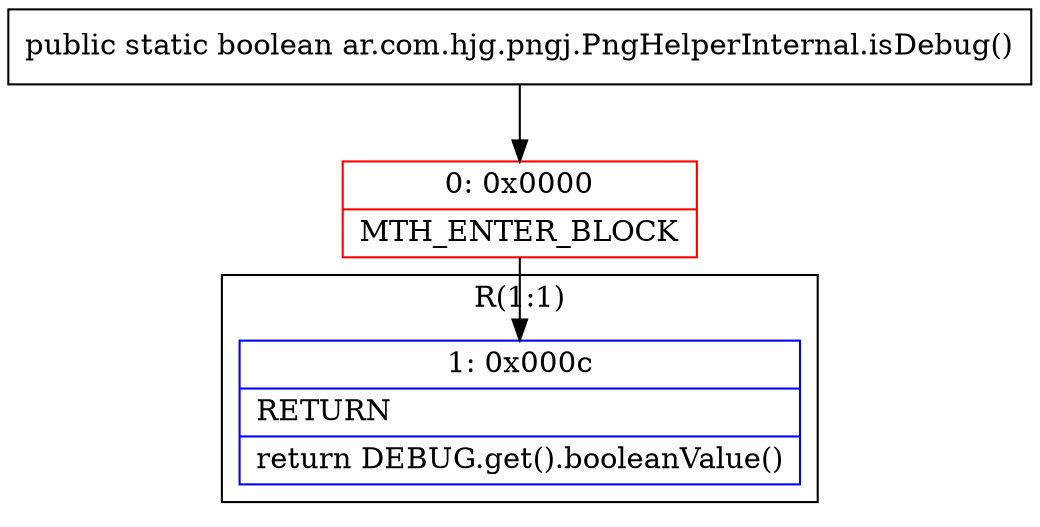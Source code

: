 digraph "CFG forar.com.hjg.pngj.PngHelperInternal.isDebug()Z" {
subgraph cluster_Region_1333102762 {
label = "R(1:1)";
node [shape=record,color=blue];
Node_1 [shape=record,label="{1\:\ 0x000c|RETURN\l|return DEBUG.get().booleanValue()\l}"];
}
Node_0 [shape=record,color=red,label="{0\:\ 0x0000|MTH_ENTER_BLOCK\l}"];
MethodNode[shape=record,label="{public static boolean ar.com.hjg.pngj.PngHelperInternal.isDebug() }"];
MethodNode -> Node_0;
Node_0 -> Node_1;
}

